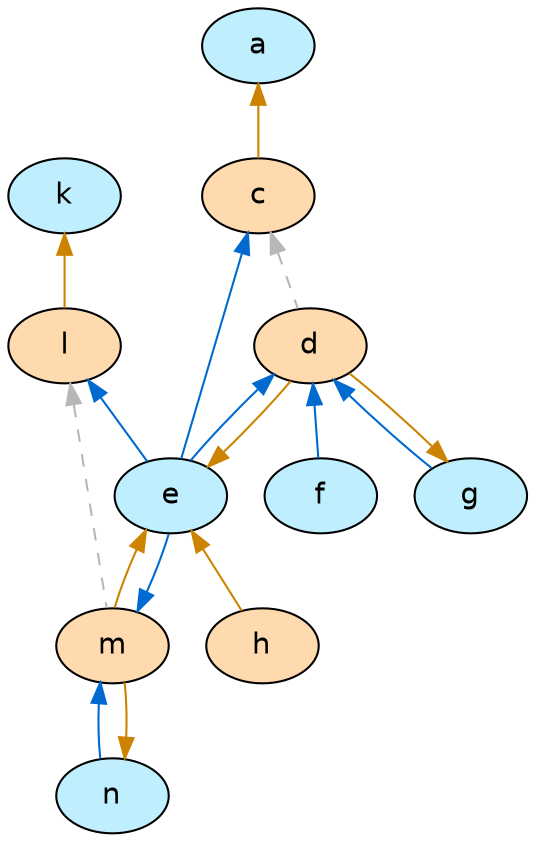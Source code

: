 digraph G {
  node [shape=oval style=filled fontname=Helvetica fontsize=14]
  node [fillcolor="#ffdaaf" fontcolor="#000000"] c l d m h;
  node [fillcolor="#bfefff" fontcolor="#000000"] a k e f g n;
  node [fillcolor="white" fontcolor="black"];
  edge [dir=back, color="#cc8400", style="solid"]
        "a" -> "c"
        "k" -> "l"
        "e" -> "d"
        "e" -> "m"
        "g" -> "d"
        "e" -> "h"
        "n" -> "m"
  edge [dir=back, color="#b7b7b7", style="dashed"]
        "c" -> "d"
        "l" -> "m"
  edge [dir=back, color="#006ad1", style="solid"]
        "c" -> "e"
        "l" -> "e"
        "d" -> "e"
        "m" -> "e"
        "d" -> "f"
        "d" -> "g"
        "m" -> "n"
}
